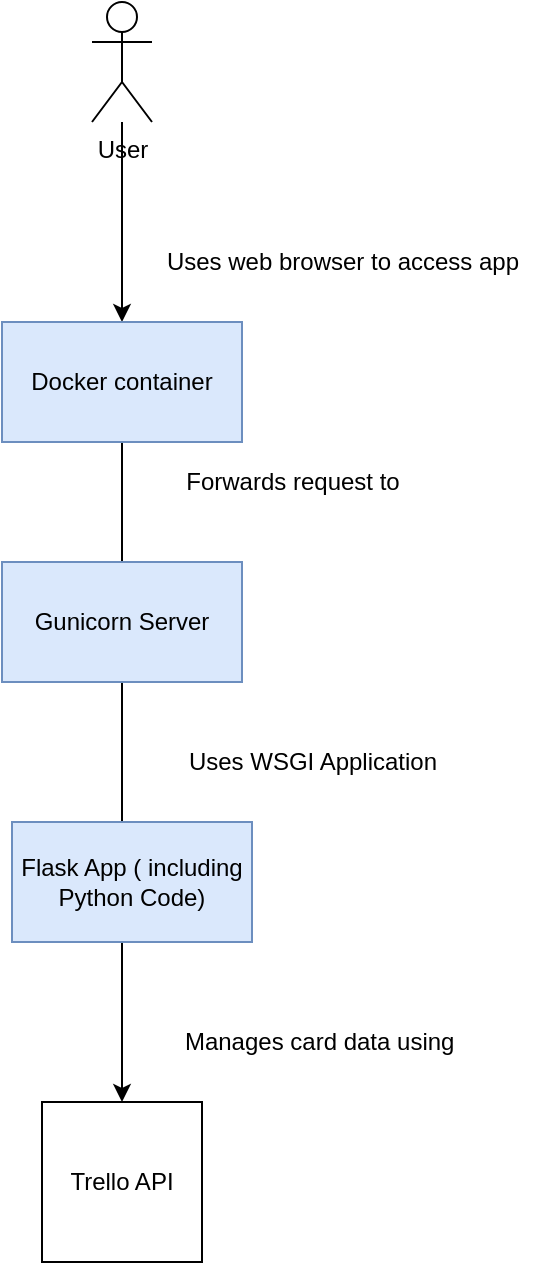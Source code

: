 <mxfile version="14.9.8" type="device"><diagram id="YHQZgo36uJBySS1aFX3I" name="Page-1"><mxGraphModel dx="868" dy="450" grid="1" gridSize="10" guides="1" tooltips="1" connect="1" arrows="1" fold="1" page="1" pageScale="1" pageWidth="827" pageHeight="1169" math="0" shadow="0"><root><mxCell id="0"/><mxCell id="1" parent="0"/><mxCell id="SxSfvOaPyDnlGG7lV-Pl-6" value="" style="edgeStyle=orthogonalEdgeStyle;rounded=0;orthogonalLoop=1;jettySize=auto;html=1;" parent="1" source="SxSfvOaPyDnlGG7lV-Pl-1" target="SxSfvOaPyDnlGG7lV-Pl-4" edge="1"><mxGeometry relative="1" as="geometry"/></mxCell><mxCell id="SxSfvOaPyDnlGG7lV-Pl-1" value="User" style="shape=umlActor;verticalLabelPosition=bottom;verticalAlign=top;html=1;outlineConnect=0;" parent="1" vertex="1"><mxGeometry x="310" y="110" width="30" height="60" as="geometry"/></mxCell><mxCell id="SxSfvOaPyDnlGG7lV-Pl-7" value="" style="edgeStyle=orthogonalEdgeStyle;rounded=0;orthogonalLoop=1;jettySize=auto;html=1;" parent="1" source="SxSfvOaPyDnlGG7lV-Pl-4" target="SxSfvOaPyDnlGG7lV-Pl-5" edge="1"><mxGeometry relative="1" as="geometry"/></mxCell><mxCell id="SxSfvOaPyDnlGG7lV-Pl-4" value="Docker container" style="rounded=0;whiteSpace=wrap;html=1;fillColor=#dae8fc;strokeColor=#6c8ebf;" parent="1" vertex="1"><mxGeometry x="265" y="270" width="120" height="60" as="geometry"/></mxCell><mxCell id="SxSfvOaPyDnlGG7lV-Pl-5" value="Trello API" style="whiteSpace=wrap;html=1;aspect=fixed;" parent="1" vertex="1"><mxGeometry x="285" y="660" width="80" height="80" as="geometry"/></mxCell><mxCell id="SxSfvOaPyDnlGG7lV-Pl-8" value="Uses web browser to access app" style="text;html=1;align=center;verticalAlign=middle;resizable=0;points=[];autosize=1;strokeColor=none;" parent="1" vertex="1"><mxGeometry x="340" y="230" width="190" height="20" as="geometry"/></mxCell><mxCell id="SxSfvOaPyDnlGG7lV-Pl-9" value="Manages card data using&amp;nbsp;" style="text;html=1;align=center;verticalAlign=middle;resizable=0;points=[];autosize=1;strokeColor=none;" parent="1" vertex="1"><mxGeometry x="350" y="620" width="150" height="20" as="geometry"/></mxCell><mxCell id="vr9rCWY2UuYu9bZuZWWC-3" value="Forwards request to" style="text;html=1;align=center;verticalAlign=middle;resizable=0;points=[];autosize=1;strokeColor=none;" vertex="1" parent="1"><mxGeometry x="350" y="340" width="120" height="20" as="geometry"/></mxCell><mxCell id="vr9rCWY2UuYu9bZuZWWC-5" value="Gunicorn Server" style="rounded=0;whiteSpace=wrap;html=1;fillColor=#dae8fc;strokeColor=#6c8ebf;" vertex="1" parent="1"><mxGeometry x="265" y="390" width="120" height="60" as="geometry"/></mxCell><mxCell id="vr9rCWY2UuYu9bZuZWWC-6" value="Flask App ( including Python Code)" style="rounded=0;whiteSpace=wrap;html=1;fillColor=#dae8fc;strokeColor=#6c8ebf;" vertex="1" parent="1"><mxGeometry x="270" y="520" width="120" height="60" as="geometry"/></mxCell><mxCell id="vr9rCWY2UuYu9bZuZWWC-7" value="Uses WSGI Application" style="text;html=1;align=center;verticalAlign=middle;resizable=0;points=[];autosize=1;strokeColor=none;" vertex="1" parent="1"><mxGeometry x="350" y="480" width="140" height="20" as="geometry"/></mxCell></root></mxGraphModel></diagram></mxfile>